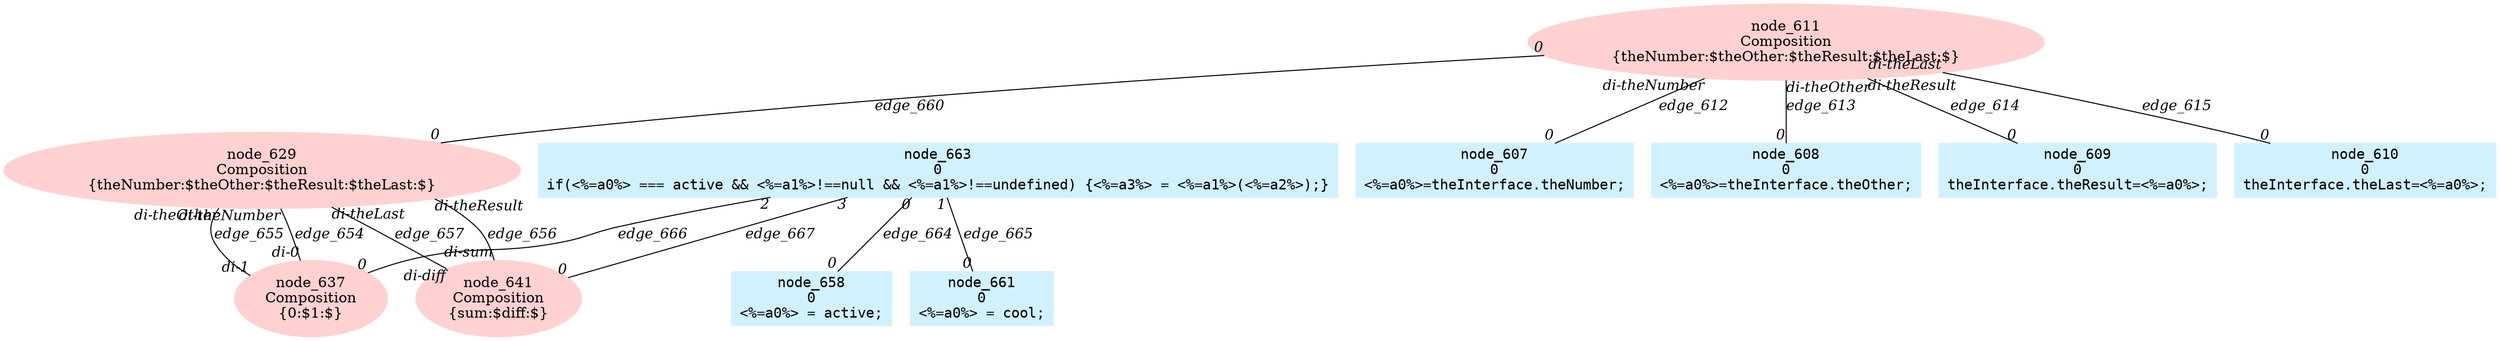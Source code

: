 digraph g{node_611 [shape=ellipse, style=filled, color="#ffd1d1", label="node_611
Composition
{theNumber:$theOther:$theResult:$theLast:$}" ]
node_629 [shape=ellipse, style=filled, color="#ffd1d1", label="node_629
Composition
{theNumber:$theOther:$theResult:$theLast:$}" ]
node_637 [shape=ellipse, style=filled, color="#ffd1d1", label="node_637
Composition
{0:$1:$}" ]
node_641 [shape=ellipse, style=filled, color="#ffd1d1", label="node_641
Composition
{sum:$diff:$}" ]
node_607 [shape=box, style=filled, color="#d1f1ff", fontname="Courier", label="node_607
0
<%=a0%>=theInterface.theNumber;
" ]
node_608 [shape=box, style=filled, color="#d1f1ff", fontname="Courier", label="node_608
0
<%=a0%>=theInterface.theOther;
" ]
node_609 [shape=box, style=filled, color="#d1f1ff", fontname="Courier", label="node_609
0
theInterface.theResult=<%=a0%>;
" ]
node_610 [shape=box, style=filled, color="#d1f1ff", fontname="Courier", label="node_610
0
theInterface.theLast=<%=a0%>;
" ]
node_658 [shape=box, style=filled, color="#d1f1ff", fontname="Courier", label="node_658
0
<%=a0%> = active;
" ]
node_661 [shape=box, style=filled, color="#d1f1ff", fontname="Courier", label="node_661
0
<%=a0%> = cool;
" ]
node_663 [shape=box, style=filled, color="#d1f1ff", fontname="Courier", label="node_663
0
if(<%=a0%> === active && <%=a1%>!==null && <%=a1%>!==undefined) {<%=a3%> = <%=a1%>(<%=a2%>);}
" ]
node_611 -> node_607 [dir=none, arrowHead=none, fontname="Times-Italic", label="edge_612",  headlabel="0", taillabel="di-theNumber" ]
node_611 -> node_608 [dir=none, arrowHead=none, fontname="Times-Italic", label="edge_613",  headlabel="0", taillabel="di-theOther" ]
node_611 -> node_609 [dir=none, arrowHead=none, fontname="Times-Italic", label="edge_614",  headlabel="0", taillabel="di-theResult" ]
node_611 -> node_610 [dir=none, arrowHead=none, fontname="Times-Italic", label="edge_615",  headlabel="0", taillabel="di-theLast" ]
node_629 -> node_637 [dir=none, arrowHead=none, fontname="Times-Italic", label="edge_654",  headlabel="di-0", taillabel="di-theNumber" ]
node_629 -> node_637 [dir=none, arrowHead=none, fontname="Times-Italic", label="edge_655",  headlabel="di-1", taillabel="di-theOther" ]
node_629 -> node_641 [dir=none, arrowHead=none, fontname="Times-Italic", label="edge_656",  headlabel="di-sum", taillabel="di-theResult" ]
node_629 -> node_641 [dir=none, arrowHead=none, fontname="Times-Italic", label="edge_657",  headlabel="di-diff", taillabel="di-theLast" ]
node_611 -> node_629 [dir=none, arrowHead=none, fontname="Times-Italic", label="edge_660",  headlabel="0", taillabel="0" ]
node_663 -> node_658 [dir=none, arrowHead=none, fontname="Times-Italic", label="edge_664",  headlabel="0", taillabel="0" ]
node_663 -> node_661 [dir=none, arrowHead=none, fontname="Times-Italic", label="edge_665",  headlabel="0", taillabel="1" ]
node_663 -> node_637 [dir=none, arrowHead=none, fontname="Times-Italic", label="edge_666",  headlabel="0", taillabel="2" ]
node_663 -> node_641 [dir=none, arrowHead=none, fontname="Times-Italic", label="edge_667",  headlabel="0", taillabel="3" ]
}